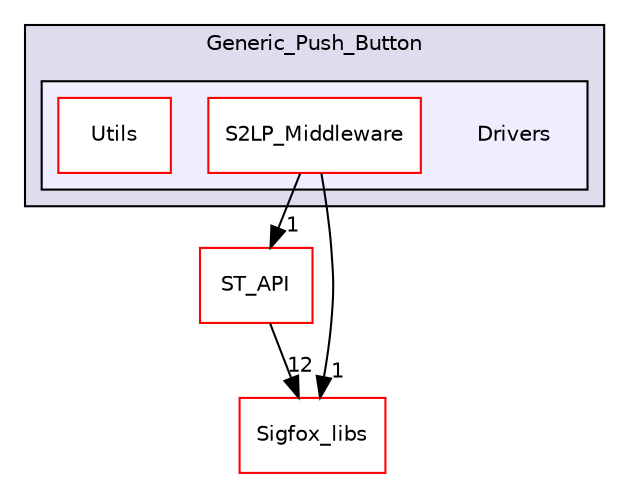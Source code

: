 digraph "C:/Generic_Push_Button/Drivers" {
  compound=true
  node [ fontsize="10", fontname="Helvetica"];
  edge [ labelfontsize="10", labelfontname="Helvetica"];
  subgraph clusterdir_00a68528b393d3b678ff8a9fe59ce2e1 {
    graph [ bgcolor="#ddddee", pencolor="black", label="Generic_Push_Button" fontname="Helvetica", fontsize="10", URL="dir_00a68528b393d3b678ff8a9fe59ce2e1.html"]
  subgraph clusterdir_bfcb9b59d5a79fef99b63003bd588650 {
    graph [ bgcolor="#eeeeff", pencolor="black", label="" URL="dir_bfcb9b59d5a79fef99b63003bd588650.html"];
    dir_bfcb9b59d5a79fef99b63003bd588650 [shape=plaintext label="Drivers"];
    dir_2ef9d9f2c0db772c991cded9158885a2 [shape=box label="S2LP_Middleware" color="red" fillcolor="white" style="filled" URL="dir_2ef9d9f2c0db772c991cded9158885a2.html"];
    dir_dc68ad0186f2a9d2ecf73d95c85fe981 [shape=box label="Utils" color="red" fillcolor="white" style="filled" URL="dir_dc68ad0186f2a9d2ecf73d95c85fe981.html"];
  }
  }
  dir_c4d9a9c269c47f78f32b38b2f4649794 [shape=box label="ST_API" fillcolor="white" style="filled" color="red" URL="dir_c4d9a9c269c47f78f32b38b2f4649794.html"];
  dir_1a536925bd7386c694430b43ba783044 [shape=box label="Sigfox_libs" fillcolor="white" style="filled" color="red" URL="dir_1a536925bd7386c694430b43ba783044.html"];
  dir_2ef9d9f2c0db772c991cded9158885a2->dir_c4d9a9c269c47f78f32b38b2f4649794 [headlabel="1", labeldistance=1.5 headhref="dir_000002_000016.html"];
  dir_2ef9d9f2c0db772c991cded9158885a2->dir_1a536925bd7386c694430b43ba783044 [headlabel="1", labeldistance=1.5 headhref="dir_000002_000013.html"];
  dir_c4d9a9c269c47f78f32b38b2f4649794->dir_1a536925bd7386c694430b43ba783044 [headlabel="12", labeldistance=1.5 headhref="dir_000016_000013.html"];
}
